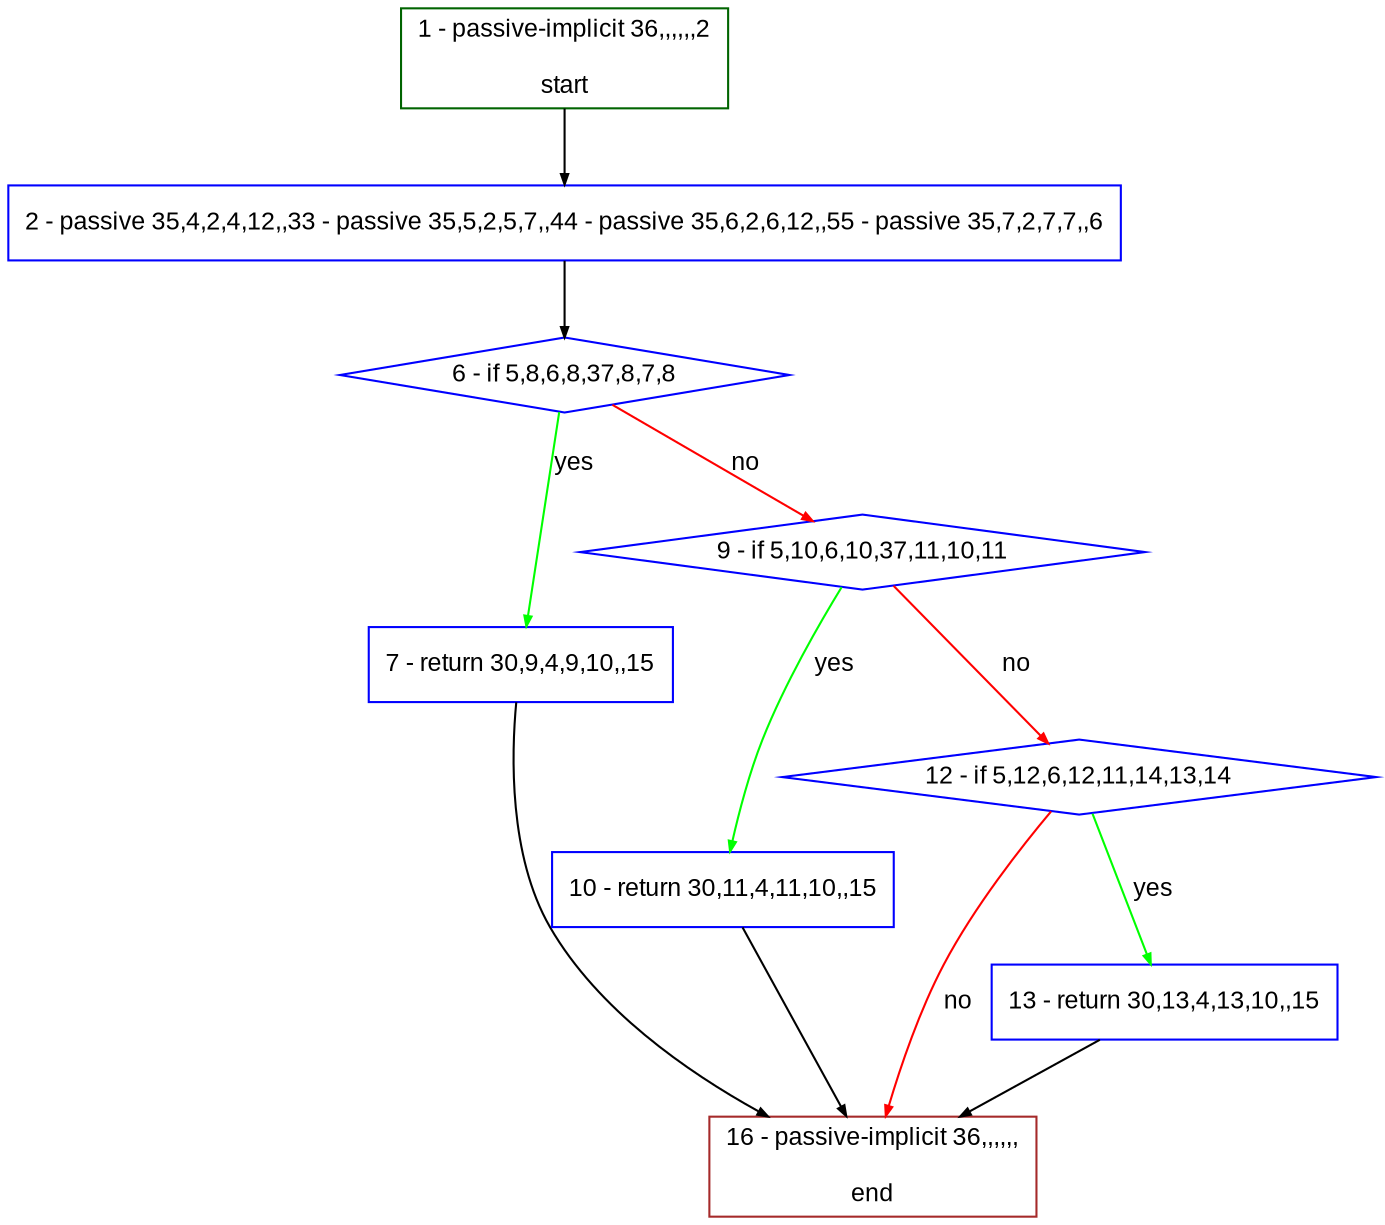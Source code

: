 digraph "" {
  graph [bgcolor="white", fillcolor="#FFFFCC", pack="true", packmode="clust", fontname="Arial", label="", fontsize="12", compound="true", style="rounded,filled"];
  node [node_initialized="no", fillcolor="white", fontname="Arial", label="", color="grey", fontsize="12", fixedsize="false", compound="true", shape="rectangle", style="filled"];
  edge [arrowtail="none", lhead="", fontcolor="black", fontname="Arial", label="", color="black", fontsize="12", arrowhead="normal", arrowsize="0.5", compound="true", ltail="", dir="forward"];
  __N1 [fillcolor="#ffffff", label="2 - passive 35,4,2,4,12,,33 - passive 35,5,2,5,7,,44 - passive 35,6,2,6,12,,55 - passive 35,7,2,7,7,,6", color="#0000ff", shape="box", style="filled"];
  __N2 [fillcolor="#ffffff", label="1 - passive-implicit 36,,,,,,2\n\nstart", color="#006400", shape="box", style="filled"];
  __N3 [fillcolor="#ffffff", label="6 - if 5,8,6,8,37,8,7,8", color="#0000ff", shape="diamond", style="filled"];
  __N4 [fillcolor="#ffffff", label="7 - return 30,9,4,9,10,,15", color="#0000ff", shape="box", style="filled"];
  __N5 [fillcolor="#ffffff", label="9 - if 5,10,6,10,37,11,10,11", color="#0000ff", shape="diamond", style="filled"];
  __N6 [fillcolor="#ffffff", label="16 - passive-implicit 36,,,,,,\n\nend", color="#a52a2a", shape="box", style="filled"];
  __N7 [fillcolor="#ffffff", label="10 - return 30,11,4,11,10,,15", color="#0000ff", shape="box", style="filled"];
  __N8 [fillcolor="#ffffff", label="12 - if 5,12,6,12,11,14,13,14", color="#0000ff", shape="diamond", style="filled"];
  __N9 [fillcolor="#ffffff", label="13 - return 30,13,4,13,10,,15", color="#0000ff", shape="box", style="filled"];
  __N2 -> __N1 [arrowtail="none", color="#000000", label="", arrowhead="normal", dir="forward"];
  __N1 -> __N3 [arrowtail="none", color="#000000", label="", arrowhead="normal", dir="forward"];
  __N3 -> __N4 [arrowtail="none", color="#00ff00", label="yes", arrowhead="normal", dir="forward"];
  __N3 -> __N5 [arrowtail="none", color="#ff0000", label="no", arrowhead="normal", dir="forward"];
  __N4 -> __N6 [arrowtail="none", color="#000000", label="", arrowhead="normal", dir="forward"];
  __N5 -> __N7 [arrowtail="none", color="#00ff00", label="yes", arrowhead="normal", dir="forward"];
  __N5 -> __N8 [arrowtail="none", color="#ff0000", label="no", arrowhead="normal", dir="forward"];
  __N7 -> __N6 [arrowtail="none", color="#000000", label="", arrowhead="normal", dir="forward"];
  __N8 -> __N9 [arrowtail="none", color="#00ff00", label="yes", arrowhead="normal", dir="forward"];
  __N8 -> __N6 [arrowtail="none", color="#ff0000", label="no", arrowhead="normal", dir="forward"];
  __N9 -> __N6 [arrowtail="none", color="#000000", label="", arrowhead="normal", dir="forward"];
}
